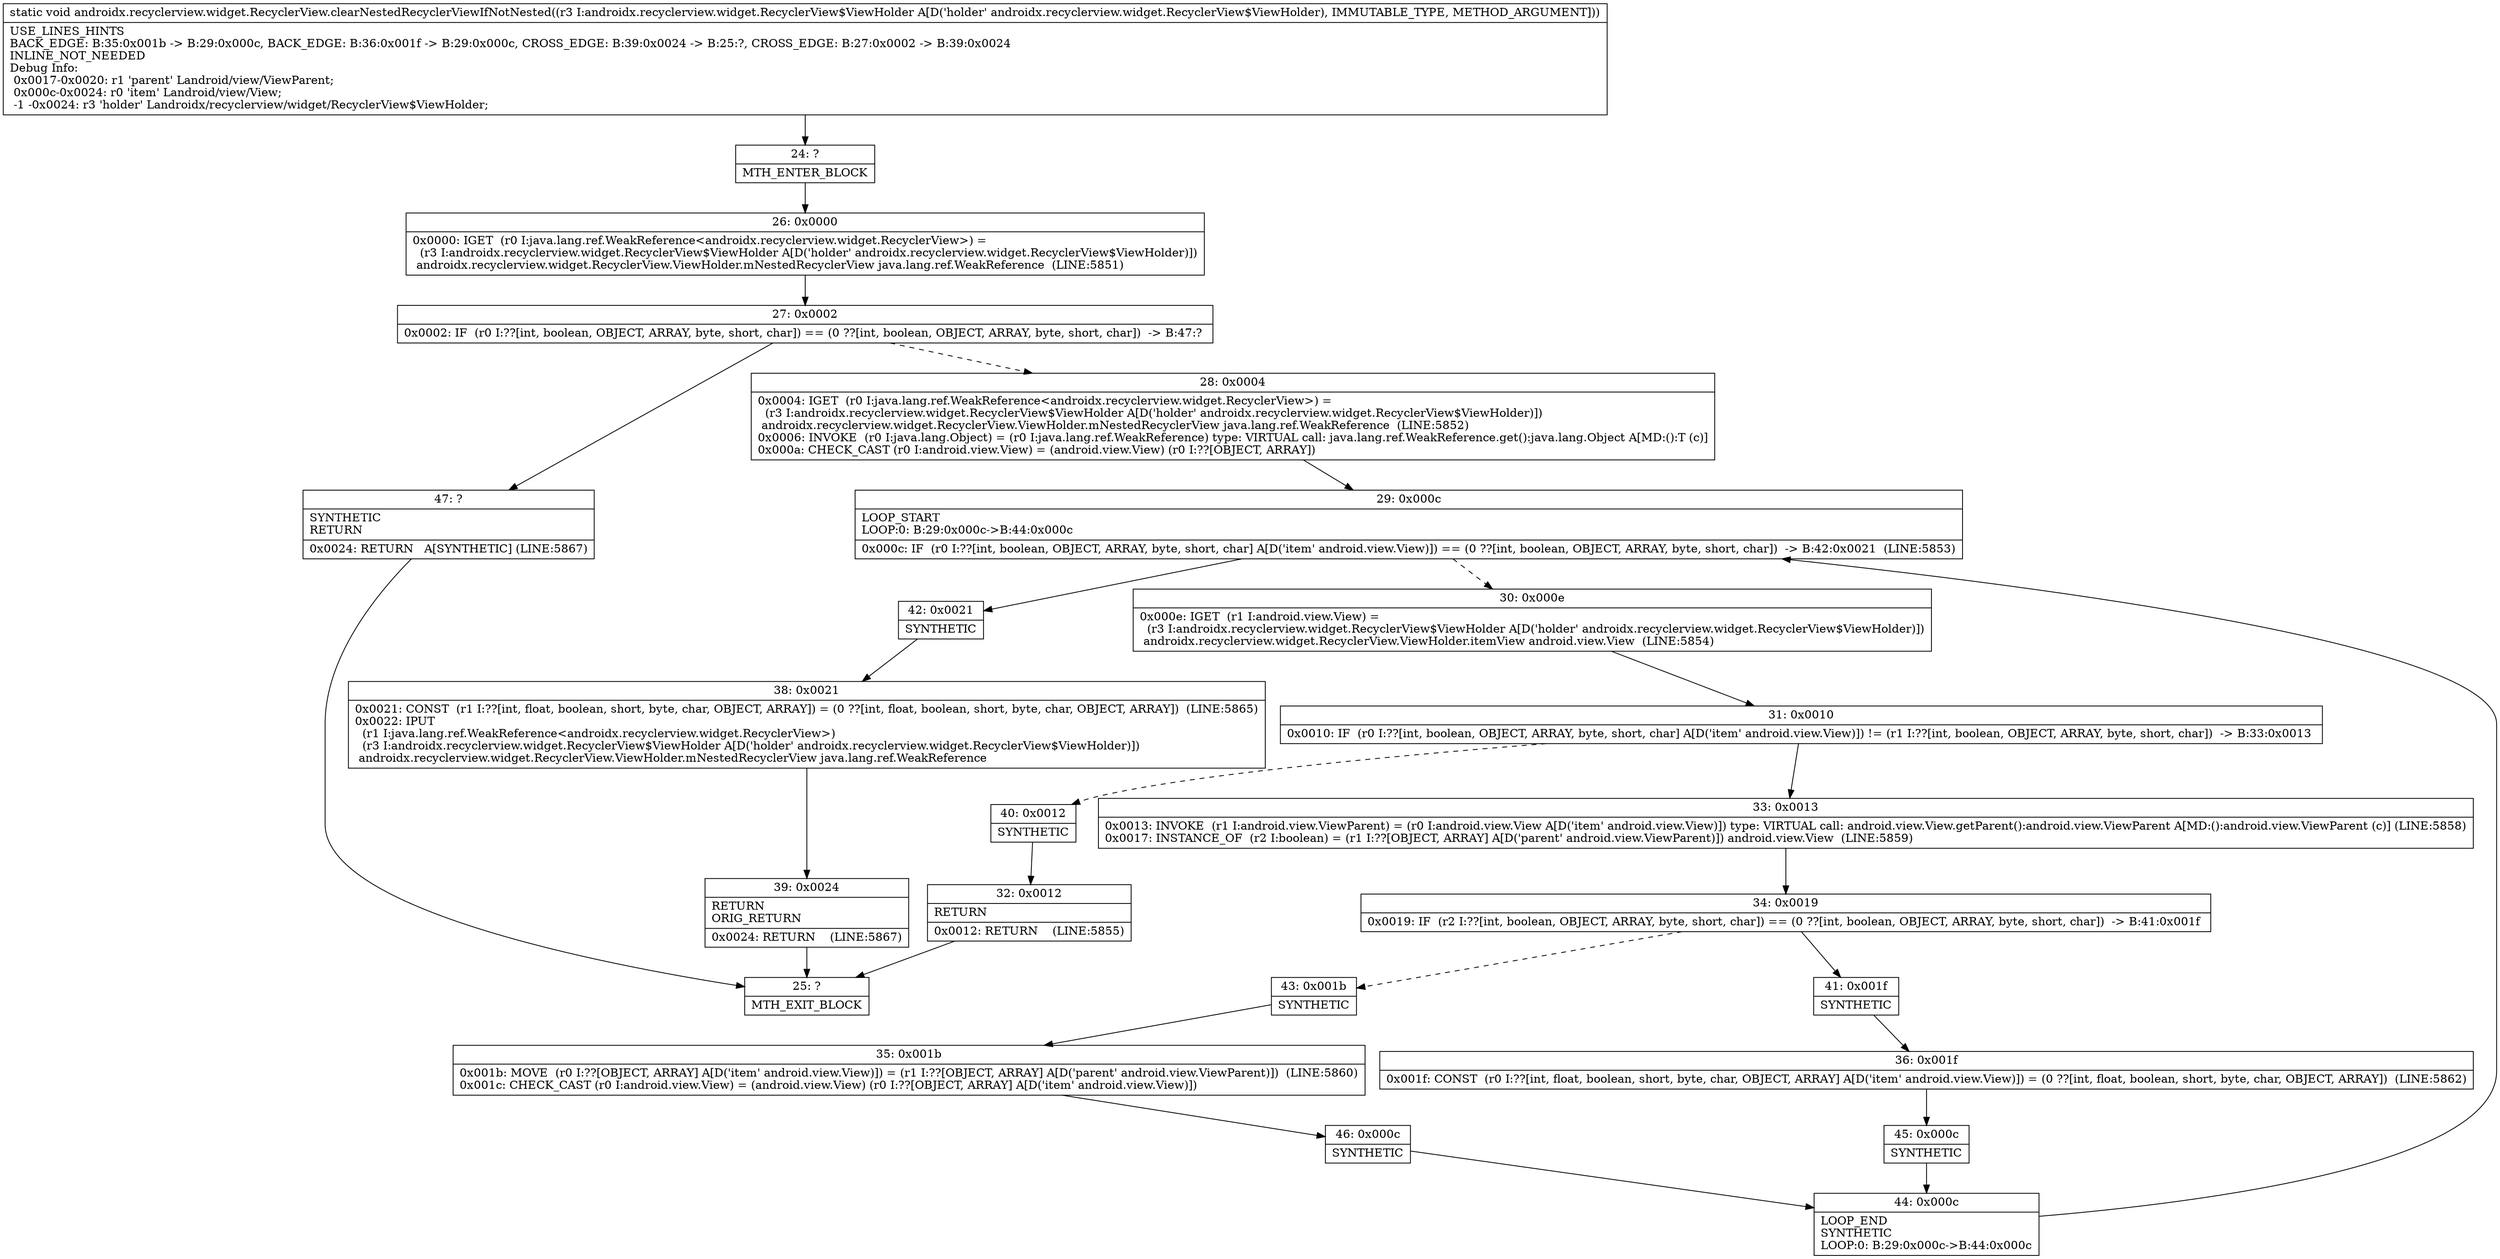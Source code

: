 digraph "CFG forandroidx.recyclerview.widget.RecyclerView.clearNestedRecyclerViewIfNotNested(Landroidx\/recyclerview\/widget\/RecyclerView$ViewHolder;)V" {
Node_24 [shape=record,label="{24\:\ ?|MTH_ENTER_BLOCK\l}"];
Node_26 [shape=record,label="{26\:\ 0x0000|0x0000: IGET  (r0 I:java.lang.ref.WeakReference\<androidx.recyclerview.widget.RecyclerView\>) = \l  (r3 I:androidx.recyclerview.widget.RecyclerView$ViewHolder A[D('holder' androidx.recyclerview.widget.RecyclerView$ViewHolder)])\l androidx.recyclerview.widget.RecyclerView.ViewHolder.mNestedRecyclerView java.lang.ref.WeakReference  (LINE:5851)\l}"];
Node_27 [shape=record,label="{27\:\ 0x0002|0x0002: IF  (r0 I:??[int, boolean, OBJECT, ARRAY, byte, short, char]) == (0 ??[int, boolean, OBJECT, ARRAY, byte, short, char])  \-\> B:47:? \l}"];
Node_28 [shape=record,label="{28\:\ 0x0004|0x0004: IGET  (r0 I:java.lang.ref.WeakReference\<androidx.recyclerview.widget.RecyclerView\>) = \l  (r3 I:androidx.recyclerview.widget.RecyclerView$ViewHolder A[D('holder' androidx.recyclerview.widget.RecyclerView$ViewHolder)])\l androidx.recyclerview.widget.RecyclerView.ViewHolder.mNestedRecyclerView java.lang.ref.WeakReference  (LINE:5852)\l0x0006: INVOKE  (r0 I:java.lang.Object) = (r0 I:java.lang.ref.WeakReference) type: VIRTUAL call: java.lang.ref.WeakReference.get():java.lang.Object A[MD:():T (c)]\l0x000a: CHECK_CAST (r0 I:android.view.View) = (android.view.View) (r0 I:??[OBJECT, ARRAY]) \l}"];
Node_29 [shape=record,label="{29\:\ 0x000c|LOOP_START\lLOOP:0: B:29:0x000c\-\>B:44:0x000c\l|0x000c: IF  (r0 I:??[int, boolean, OBJECT, ARRAY, byte, short, char] A[D('item' android.view.View)]) == (0 ??[int, boolean, OBJECT, ARRAY, byte, short, char])  \-\> B:42:0x0021  (LINE:5853)\l}"];
Node_30 [shape=record,label="{30\:\ 0x000e|0x000e: IGET  (r1 I:android.view.View) = \l  (r3 I:androidx.recyclerview.widget.RecyclerView$ViewHolder A[D('holder' androidx.recyclerview.widget.RecyclerView$ViewHolder)])\l androidx.recyclerview.widget.RecyclerView.ViewHolder.itemView android.view.View  (LINE:5854)\l}"];
Node_31 [shape=record,label="{31\:\ 0x0010|0x0010: IF  (r0 I:??[int, boolean, OBJECT, ARRAY, byte, short, char] A[D('item' android.view.View)]) != (r1 I:??[int, boolean, OBJECT, ARRAY, byte, short, char])  \-\> B:33:0x0013 \l}"];
Node_33 [shape=record,label="{33\:\ 0x0013|0x0013: INVOKE  (r1 I:android.view.ViewParent) = (r0 I:android.view.View A[D('item' android.view.View)]) type: VIRTUAL call: android.view.View.getParent():android.view.ViewParent A[MD:():android.view.ViewParent (c)] (LINE:5858)\l0x0017: INSTANCE_OF  (r2 I:boolean) = (r1 I:??[OBJECT, ARRAY] A[D('parent' android.view.ViewParent)]) android.view.View  (LINE:5859)\l}"];
Node_34 [shape=record,label="{34\:\ 0x0019|0x0019: IF  (r2 I:??[int, boolean, OBJECT, ARRAY, byte, short, char]) == (0 ??[int, boolean, OBJECT, ARRAY, byte, short, char])  \-\> B:41:0x001f \l}"];
Node_41 [shape=record,label="{41\:\ 0x001f|SYNTHETIC\l}"];
Node_36 [shape=record,label="{36\:\ 0x001f|0x001f: CONST  (r0 I:??[int, float, boolean, short, byte, char, OBJECT, ARRAY] A[D('item' android.view.View)]) = (0 ??[int, float, boolean, short, byte, char, OBJECT, ARRAY])  (LINE:5862)\l}"];
Node_45 [shape=record,label="{45\:\ 0x000c|SYNTHETIC\l}"];
Node_44 [shape=record,label="{44\:\ 0x000c|LOOP_END\lSYNTHETIC\lLOOP:0: B:29:0x000c\-\>B:44:0x000c\l}"];
Node_43 [shape=record,label="{43\:\ 0x001b|SYNTHETIC\l}"];
Node_35 [shape=record,label="{35\:\ 0x001b|0x001b: MOVE  (r0 I:??[OBJECT, ARRAY] A[D('item' android.view.View)]) = (r1 I:??[OBJECT, ARRAY] A[D('parent' android.view.ViewParent)])  (LINE:5860)\l0x001c: CHECK_CAST (r0 I:android.view.View) = (android.view.View) (r0 I:??[OBJECT, ARRAY] A[D('item' android.view.View)]) \l}"];
Node_46 [shape=record,label="{46\:\ 0x000c|SYNTHETIC\l}"];
Node_40 [shape=record,label="{40\:\ 0x0012|SYNTHETIC\l}"];
Node_32 [shape=record,label="{32\:\ 0x0012|RETURN\l|0x0012: RETURN    (LINE:5855)\l}"];
Node_25 [shape=record,label="{25\:\ ?|MTH_EXIT_BLOCK\l}"];
Node_42 [shape=record,label="{42\:\ 0x0021|SYNTHETIC\l}"];
Node_38 [shape=record,label="{38\:\ 0x0021|0x0021: CONST  (r1 I:??[int, float, boolean, short, byte, char, OBJECT, ARRAY]) = (0 ??[int, float, boolean, short, byte, char, OBJECT, ARRAY])  (LINE:5865)\l0x0022: IPUT  \l  (r1 I:java.lang.ref.WeakReference\<androidx.recyclerview.widget.RecyclerView\>)\l  (r3 I:androidx.recyclerview.widget.RecyclerView$ViewHolder A[D('holder' androidx.recyclerview.widget.RecyclerView$ViewHolder)])\l androidx.recyclerview.widget.RecyclerView.ViewHolder.mNestedRecyclerView java.lang.ref.WeakReference \l}"];
Node_39 [shape=record,label="{39\:\ 0x0024|RETURN\lORIG_RETURN\l|0x0024: RETURN    (LINE:5867)\l}"];
Node_47 [shape=record,label="{47\:\ ?|SYNTHETIC\lRETURN\l|0x0024: RETURN   A[SYNTHETIC] (LINE:5867)\l}"];
MethodNode[shape=record,label="{static void androidx.recyclerview.widget.RecyclerView.clearNestedRecyclerViewIfNotNested((r3 I:androidx.recyclerview.widget.RecyclerView$ViewHolder A[D('holder' androidx.recyclerview.widget.RecyclerView$ViewHolder), IMMUTABLE_TYPE, METHOD_ARGUMENT]))  | USE_LINES_HINTS\lBACK_EDGE: B:35:0x001b \-\> B:29:0x000c, BACK_EDGE: B:36:0x001f \-\> B:29:0x000c, CROSS_EDGE: B:39:0x0024 \-\> B:25:?, CROSS_EDGE: B:27:0x0002 \-\> B:39:0x0024\lINLINE_NOT_NEEDED\lDebug Info:\l  0x0017\-0x0020: r1 'parent' Landroid\/view\/ViewParent;\l  0x000c\-0x0024: r0 'item' Landroid\/view\/View;\l  \-1 \-0x0024: r3 'holder' Landroidx\/recyclerview\/widget\/RecyclerView$ViewHolder;\l}"];
MethodNode -> Node_24;Node_24 -> Node_26;
Node_26 -> Node_27;
Node_27 -> Node_28[style=dashed];
Node_27 -> Node_47;
Node_28 -> Node_29;
Node_29 -> Node_30[style=dashed];
Node_29 -> Node_42;
Node_30 -> Node_31;
Node_31 -> Node_33;
Node_31 -> Node_40[style=dashed];
Node_33 -> Node_34;
Node_34 -> Node_41;
Node_34 -> Node_43[style=dashed];
Node_41 -> Node_36;
Node_36 -> Node_45;
Node_45 -> Node_44;
Node_44 -> Node_29;
Node_43 -> Node_35;
Node_35 -> Node_46;
Node_46 -> Node_44;
Node_40 -> Node_32;
Node_32 -> Node_25;
Node_42 -> Node_38;
Node_38 -> Node_39;
Node_39 -> Node_25;
Node_47 -> Node_25;
}

